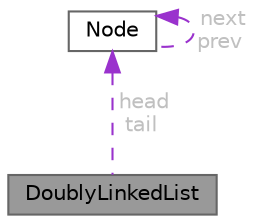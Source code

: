 digraph "DoublyLinkedList"
{
 // LATEX_PDF_SIZE
  bgcolor="transparent";
  edge [fontname=Helvetica,fontsize=10,labelfontname=Helvetica,labelfontsize=10];
  node [fontname=Helvetica,fontsize=10,shape=box,height=0.2,width=0.4];
  Node1 [id="Node000001",label="DoublyLinkedList",height=0.2,width=0.4,color="gray40", fillcolor="grey60", style="filled", fontcolor="black",tooltip="Estrutura da lista duplamente ligada."];
  Node2 -> Node1 [id="edge1_Node000001_Node000002",dir="back",color="darkorchid3",style="dashed",tooltip=" ",label=" head\ntail",fontcolor="grey" ];
  Node2 [id="Node000002",label="Node",height=0.2,width=0.4,color="gray40", fillcolor="white", style="filled",URL="$structNode.html",tooltip="Estrutura de um nó da lista duplamente ligada."];
  Node2 -> Node2 [id="edge2_Node000002_Node000002",dir="back",color="darkorchid3",style="dashed",tooltip=" ",label=" next\nprev",fontcolor="grey" ];
}
